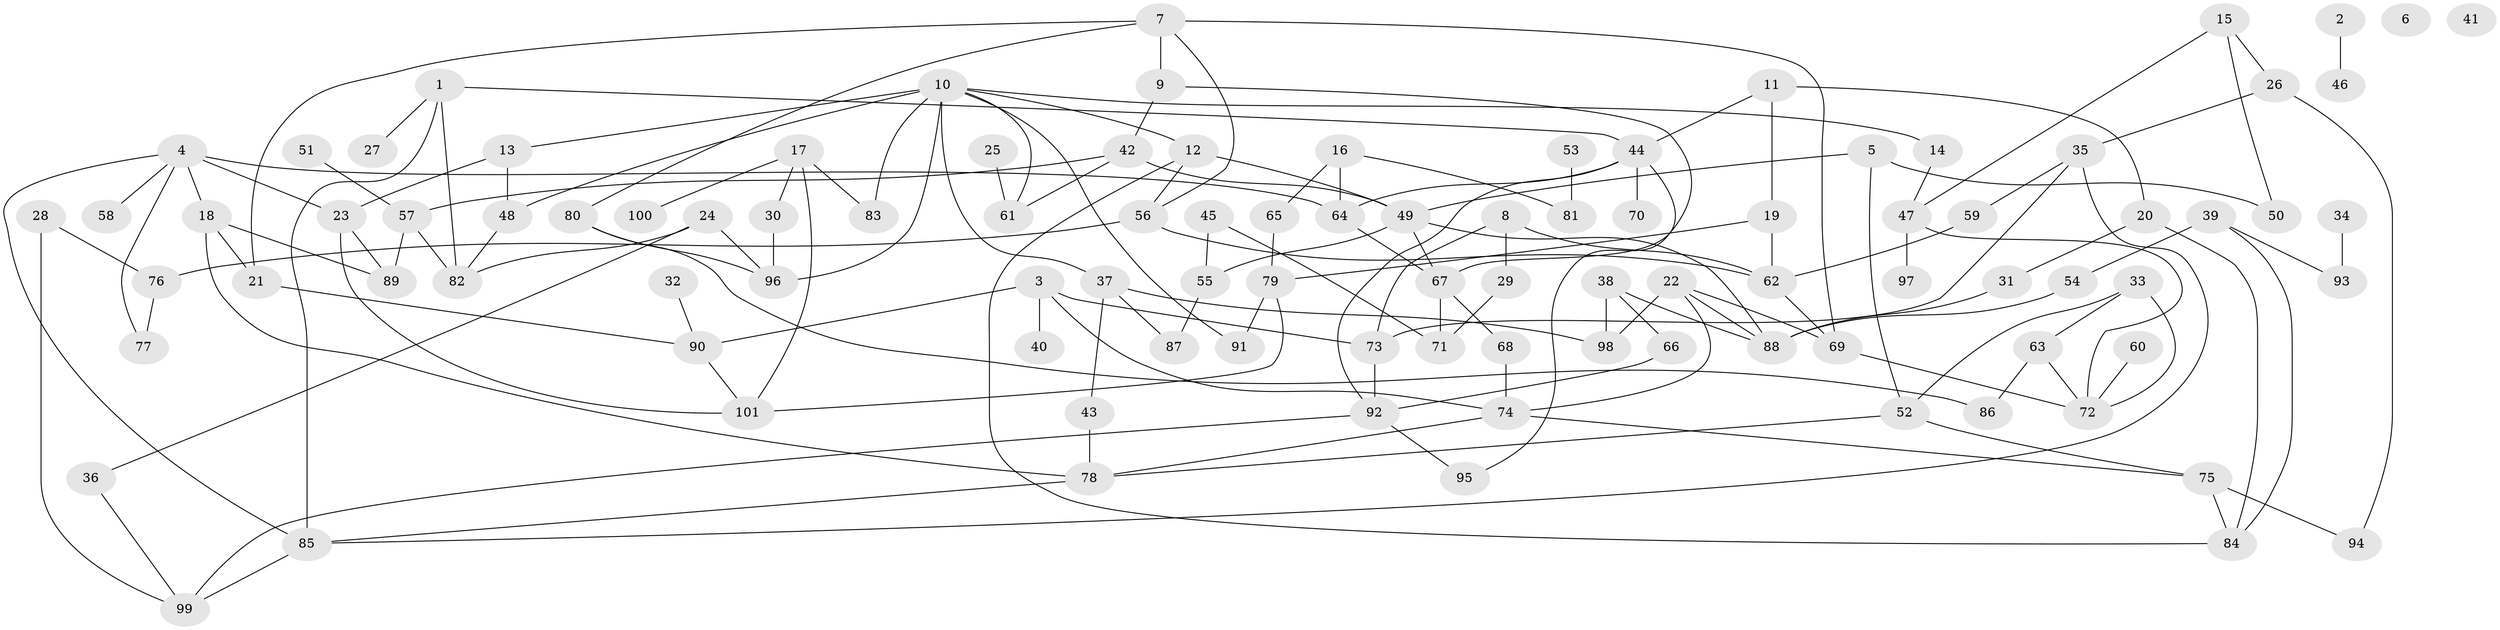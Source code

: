 // coarse degree distribution, {4: 0.09230769230769231, 0: 0.046153846153846156, 6: 0.1076923076923077, 7: 0.07692307692307693, 5: 0.15384615384615385, 9: 0.015384615384615385, 3: 0.18461538461538463, 2: 0.16923076923076924, 1: 0.15384615384615385}
// Generated by graph-tools (version 1.1) at 2025/41/03/06/25 10:41:21]
// undirected, 101 vertices, 152 edges
graph export_dot {
graph [start="1"]
  node [color=gray90,style=filled];
  1;
  2;
  3;
  4;
  5;
  6;
  7;
  8;
  9;
  10;
  11;
  12;
  13;
  14;
  15;
  16;
  17;
  18;
  19;
  20;
  21;
  22;
  23;
  24;
  25;
  26;
  27;
  28;
  29;
  30;
  31;
  32;
  33;
  34;
  35;
  36;
  37;
  38;
  39;
  40;
  41;
  42;
  43;
  44;
  45;
  46;
  47;
  48;
  49;
  50;
  51;
  52;
  53;
  54;
  55;
  56;
  57;
  58;
  59;
  60;
  61;
  62;
  63;
  64;
  65;
  66;
  67;
  68;
  69;
  70;
  71;
  72;
  73;
  74;
  75;
  76;
  77;
  78;
  79;
  80;
  81;
  82;
  83;
  84;
  85;
  86;
  87;
  88;
  89;
  90;
  91;
  92;
  93;
  94;
  95;
  96;
  97;
  98;
  99;
  100;
  101;
  1 -- 27;
  1 -- 44;
  1 -- 82;
  1 -- 85;
  2 -- 46;
  3 -- 40;
  3 -- 73;
  3 -- 74;
  3 -- 90;
  4 -- 18;
  4 -- 23;
  4 -- 58;
  4 -- 64;
  4 -- 77;
  4 -- 85;
  5 -- 49;
  5 -- 50;
  5 -- 52;
  7 -- 9;
  7 -- 21;
  7 -- 56;
  7 -- 69;
  7 -- 80;
  8 -- 29;
  8 -- 62;
  8 -- 73;
  9 -- 42;
  9 -- 67;
  10 -- 12;
  10 -- 13;
  10 -- 14;
  10 -- 37;
  10 -- 48;
  10 -- 61;
  10 -- 83;
  10 -- 91;
  10 -- 96;
  11 -- 19;
  11 -- 20;
  11 -- 44;
  12 -- 49;
  12 -- 56;
  12 -- 84;
  13 -- 23;
  13 -- 48;
  14 -- 47;
  15 -- 26;
  15 -- 47;
  15 -- 50;
  16 -- 64;
  16 -- 65;
  16 -- 81;
  17 -- 30;
  17 -- 83;
  17 -- 100;
  17 -- 101;
  18 -- 21;
  18 -- 78;
  18 -- 89;
  19 -- 62;
  19 -- 79;
  20 -- 31;
  20 -- 84;
  21 -- 90;
  22 -- 69;
  22 -- 74;
  22 -- 88;
  22 -- 98;
  23 -- 89;
  23 -- 101;
  24 -- 36;
  24 -- 82;
  24 -- 96;
  25 -- 61;
  26 -- 35;
  26 -- 94;
  28 -- 76;
  28 -- 99;
  29 -- 71;
  30 -- 96;
  31 -- 88;
  32 -- 90;
  33 -- 52;
  33 -- 63;
  33 -- 72;
  34 -- 93;
  35 -- 59;
  35 -- 73;
  35 -- 85;
  36 -- 99;
  37 -- 43;
  37 -- 87;
  37 -- 98;
  38 -- 66;
  38 -- 88;
  38 -- 98;
  39 -- 54;
  39 -- 84;
  39 -- 93;
  42 -- 49;
  42 -- 57;
  42 -- 61;
  43 -- 78;
  44 -- 64;
  44 -- 70;
  44 -- 92;
  44 -- 95;
  45 -- 55;
  45 -- 71;
  47 -- 72;
  47 -- 97;
  48 -- 82;
  49 -- 55;
  49 -- 67;
  49 -- 88;
  51 -- 57;
  52 -- 75;
  52 -- 78;
  53 -- 81;
  54 -- 88;
  55 -- 87;
  56 -- 62;
  56 -- 76;
  57 -- 82;
  57 -- 89;
  59 -- 62;
  60 -- 72;
  62 -- 69;
  63 -- 72;
  63 -- 86;
  64 -- 67;
  65 -- 79;
  66 -- 92;
  67 -- 68;
  67 -- 71;
  68 -- 74;
  69 -- 72;
  73 -- 92;
  74 -- 75;
  74 -- 78;
  75 -- 84;
  75 -- 94;
  76 -- 77;
  78 -- 85;
  79 -- 91;
  79 -- 101;
  80 -- 86;
  80 -- 96;
  85 -- 99;
  90 -- 101;
  92 -- 95;
  92 -- 99;
}
